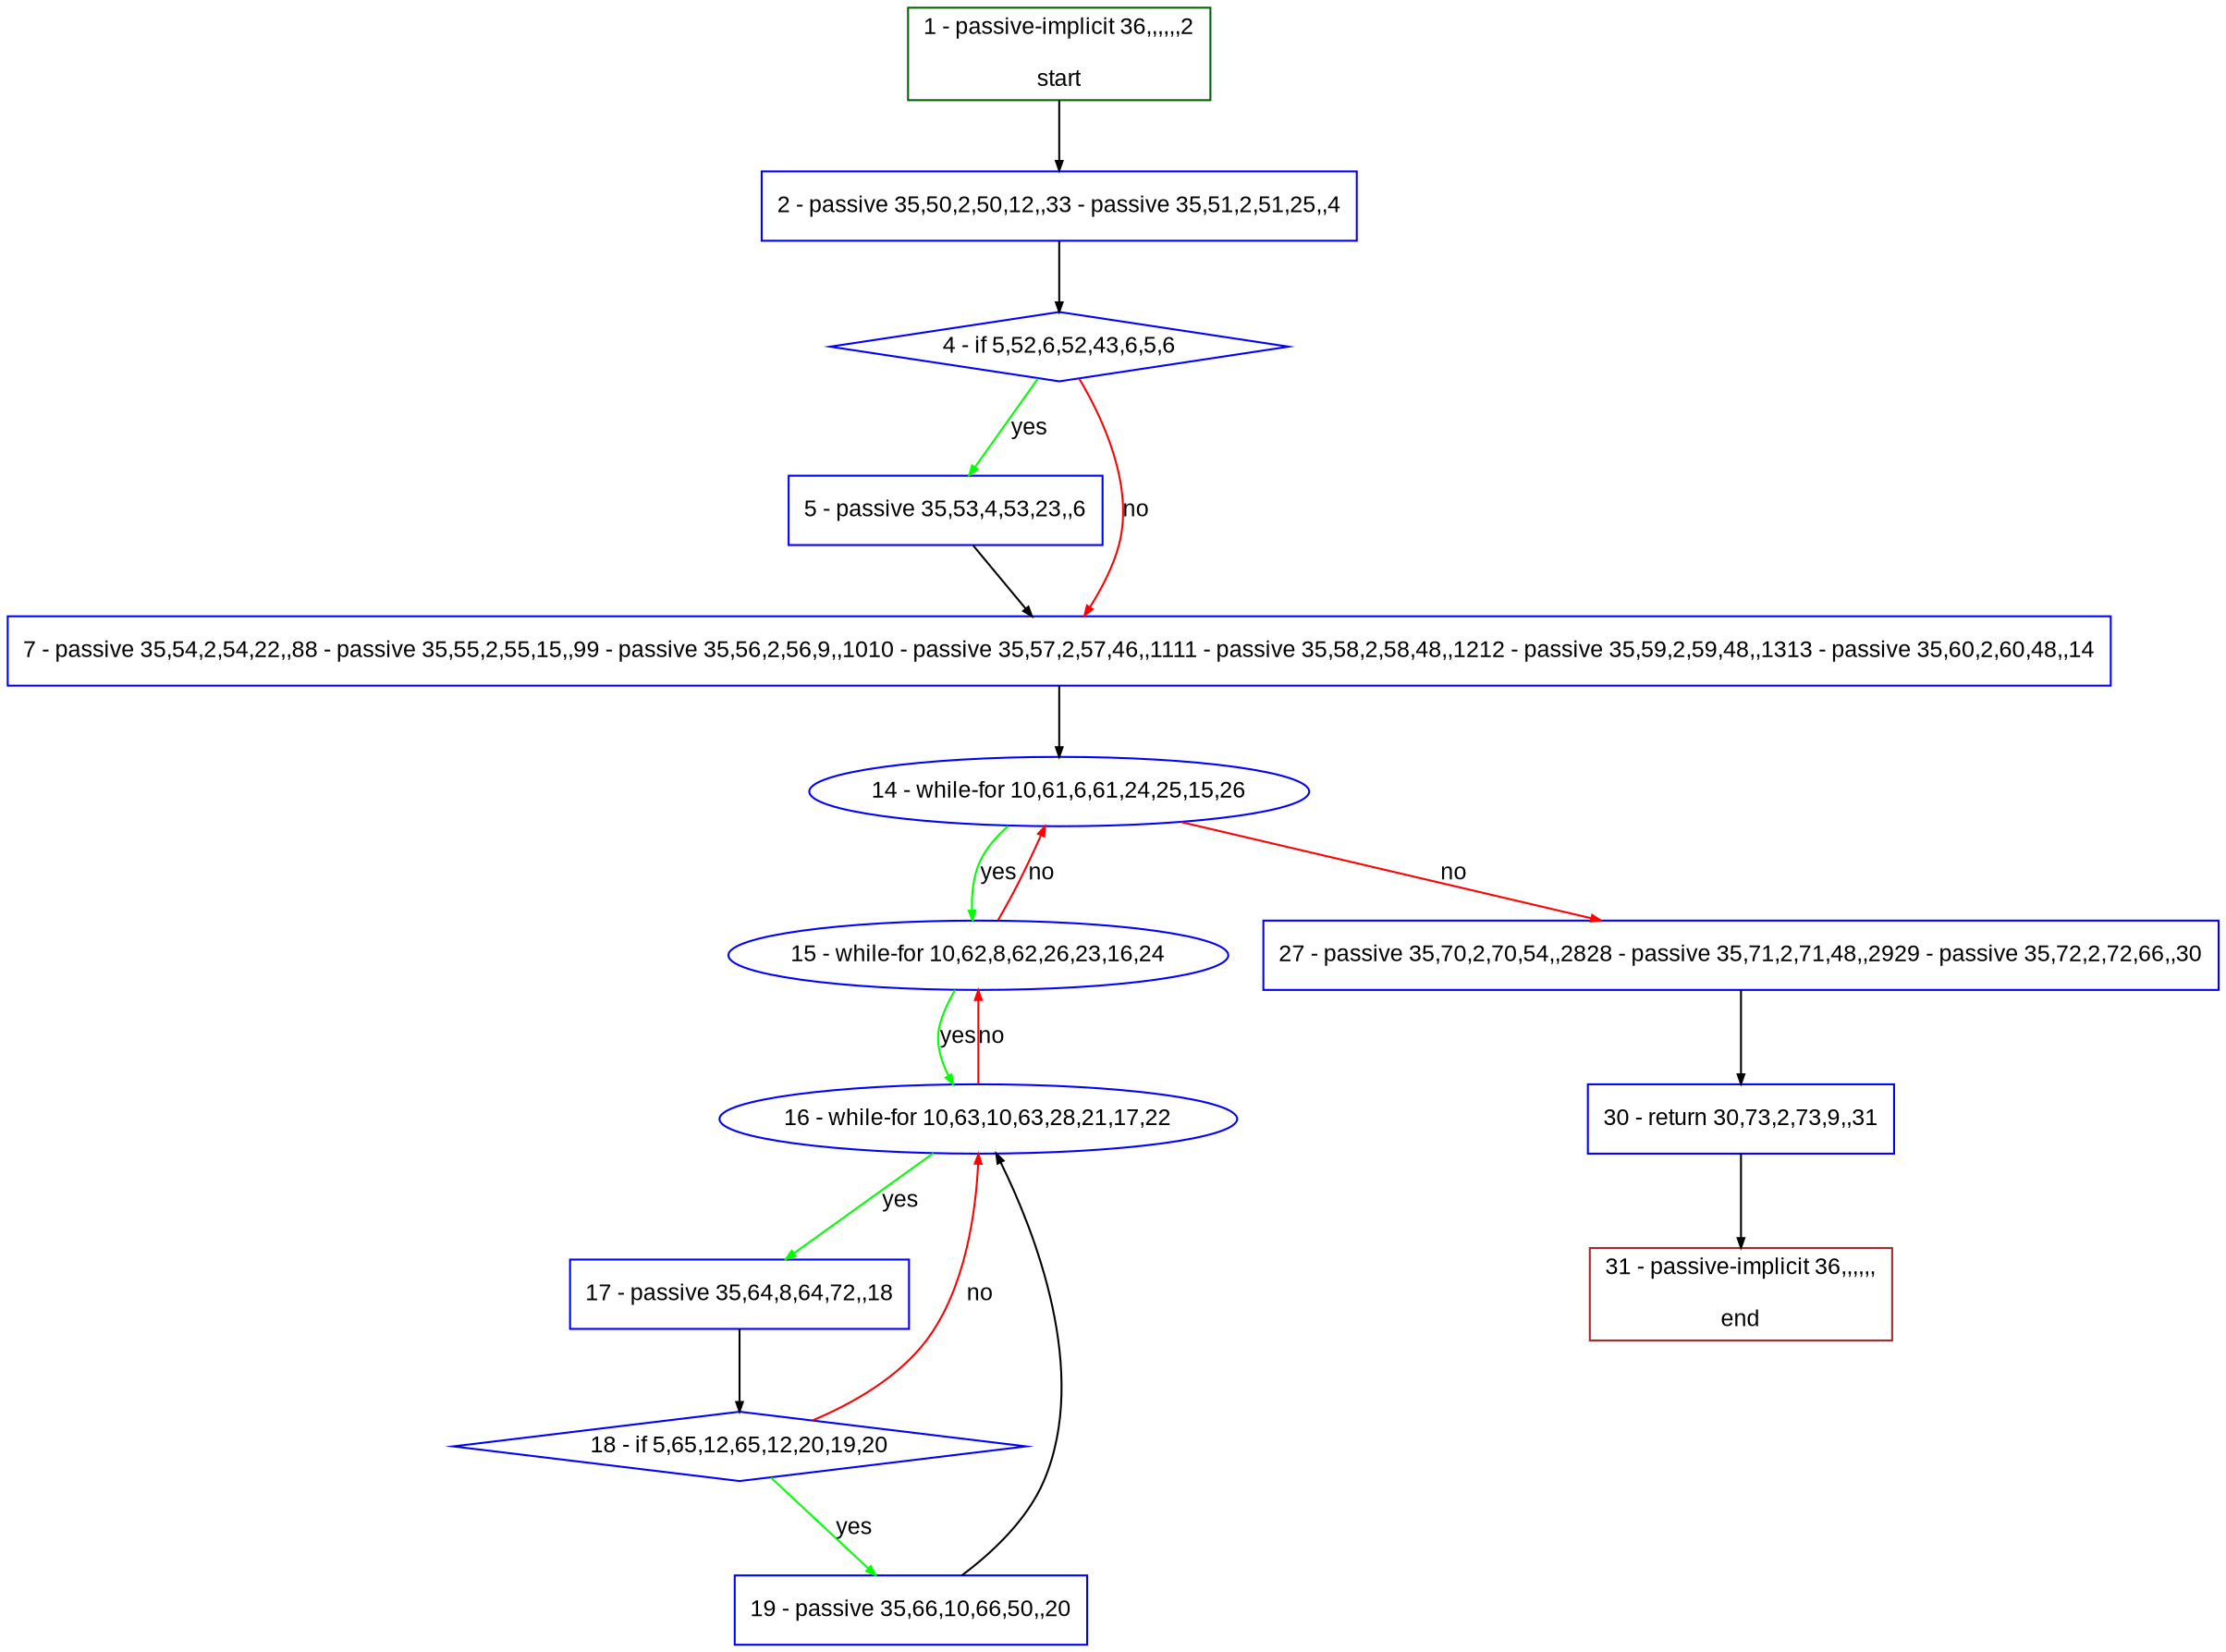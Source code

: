 digraph "" {
  graph [pack="true", label="", fontsize="12", packmode="clust", fontname="Arial", fillcolor="#FFFFCC", bgcolor="white", style="rounded,filled", compound="true"];
  node [node_initialized="no", label="", color="grey", fontsize="12", fillcolor="white", fontname="Arial", style="filled", shape="rectangle", compound="true", fixedsize="false"];
  edge [fontcolor="black", arrowhead="normal", arrowtail="none", arrowsize="0.5", ltail="", label="", color="black", fontsize="12", lhead="", fontname="Arial", dir="forward", compound="true"];
  __N1 [label="2 - passive 35,50,2,50,12,,33 - passive 35,51,2,51,25,,4", color="#0000ff", fillcolor="#ffffff", style="filled", shape="box"];
  __N2 [label="1 - passive-implicit 36,,,,,,2\n\nstart", color="#006400", fillcolor="#ffffff", style="filled", shape="box"];
  __N3 [label="4 - if 5,52,6,52,43,6,5,6", color="#0000ff", fillcolor="#ffffff", style="filled", shape="diamond"];
  __N4 [label="5 - passive 35,53,4,53,23,,6", color="#0000ff", fillcolor="#ffffff", style="filled", shape="box"];
  __N5 [label="7 - passive 35,54,2,54,22,,88 - passive 35,55,2,55,15,,99 - passive 35,56,2,56,9,,1010 - passive 35,57,2,57,46,,1111 - passive 35,58,2,58,48,,1212 - passive 35,59,2,59,48,,1313 - passive 35,60,2,60,48,,14", color="#0000ff", fillcolor="#ffffff", style="filled", shape="box"];
  __N6 [label="14 - while-for 10,61,6,61,24,25,15,26", color="#0000ff", fillcolor="#ffffff", style="filled", shape="oval"];
  __N7 [label="15 - while-for 10,62,8,62,26,23,16,24", color="#0000ff", fillcolor="#ffffff", style="filled", shape="oval"];
  __N8 [label="27 - passive 35,70,2,70,54,,2828 - passive 35,71,2,71,48,,2929 - passive 35,72,2,72,66,,30", color="#0000ff", fillcolor="#ffffff", style="filled", shape="box"];
  __N9 [label="16 - while-for 10,63,10,63,28,21,17,22", color="#0000ff", fillcolor="#ffffff", style="filled", shape="oval"];
  __N10 [label="17 - passive 35,64,8,64,72,,18", color="#0000ff", fillcolor="#ffffff", style="filled", shape="box"];
  __N11 [label="18 - if 5,65,12,65,12,20,19,20", color="#0000ff", fillcolor="#ffffff", style="filled", shape="diamond"];
  __N12 [label="19 - passive 35,66,10,66,50,,20", color="#0000ff", fillcolor="#ffffff", style="filled", shape="box"];
  __N13 [label="30 - return 30,73,2,73,9,,31", color="#0000ff", fillcolor="#ffffff", style="filled", shape="box"];
  __N14 [label="31 - passive-implicit 36,,,,,,\n\nend", color="#a52a2a", fillcolor="#ffffff", style="filled", shape="box"];
  __N2 -> __N1 [arrowhead="normal", arrowtail="none", color="#000000", label="", dir="forward"];
  __N1 -> __N3 [arrowhead="normal", arrowtail="none", color="#000000", label="", dir="forward"];
  __N3 -> __N4 [arrowhead="normal", arrowtail="none", color="#00ff00", label="yes", dir="forward"];
  __N3 -> __N5 [arrowhead="normal", arrowtail="none", color="#ff0000", label="no", dir="forward"];
  __N4 -> __N5 [arrowhead="normal", arrowtail="none", color="#000000", label="", dir="forward"];
  __N5 -> __N6 [arrowhead="normal", arrowtail="none", color="#000000", label="", dir="forward"];
  __N6 -> __N7 [arrowhead="normal", arrowtail="none", color="#00ff00", label="yes", dir="forward"];
  __N7 -> __N6 [arrowhead="normal", arrowtail="none", color="#ff0000", label="no", dir="forward"];
  __N6 -> __N8 [arrowhead="normal", arrowtail="none", color="#ff0000", label="no", dir="forward"];
  __N7 -> __N9 [arrowhead="normal", arrowtail="none", color="#00ff00", label="yes", dir="forward"];
  __N9 -> __N7 [arrowhead="normal", arrowtail="none", color="#ff0000", label="no", dir="forward"];
  __N9 -> __N10 [arrowhead="normal", arrowtail="none", color="#00ff00", label="yes", dir="forward"];
  __N10 -> __N11 [arrowhead="normal", arrowtail="none", color="#000000", label="", dir="forward"];
  __N11 -> __N9 [arrowhead="normal", arrowtail="none", color="#ff0000", label="no", dir="forward"];
  __N11 -> __N12 [arrowhead="normal", arrowtail="none", color="#00ff00", label="yes", dir="forward"];
  __N12 -> __N9 [arrowhead="normal", arrowtail="none", color="#000000", label="", dir="forward"];
  __N8 -> __N13 [arrowhead="normal", arrowtail="none", color="#000000", label="", dir="forward"];
  __N13 -> __N14 [arrowhead="normal", arrowtail="none", color="#000000", label="", dir="forward"];
}
